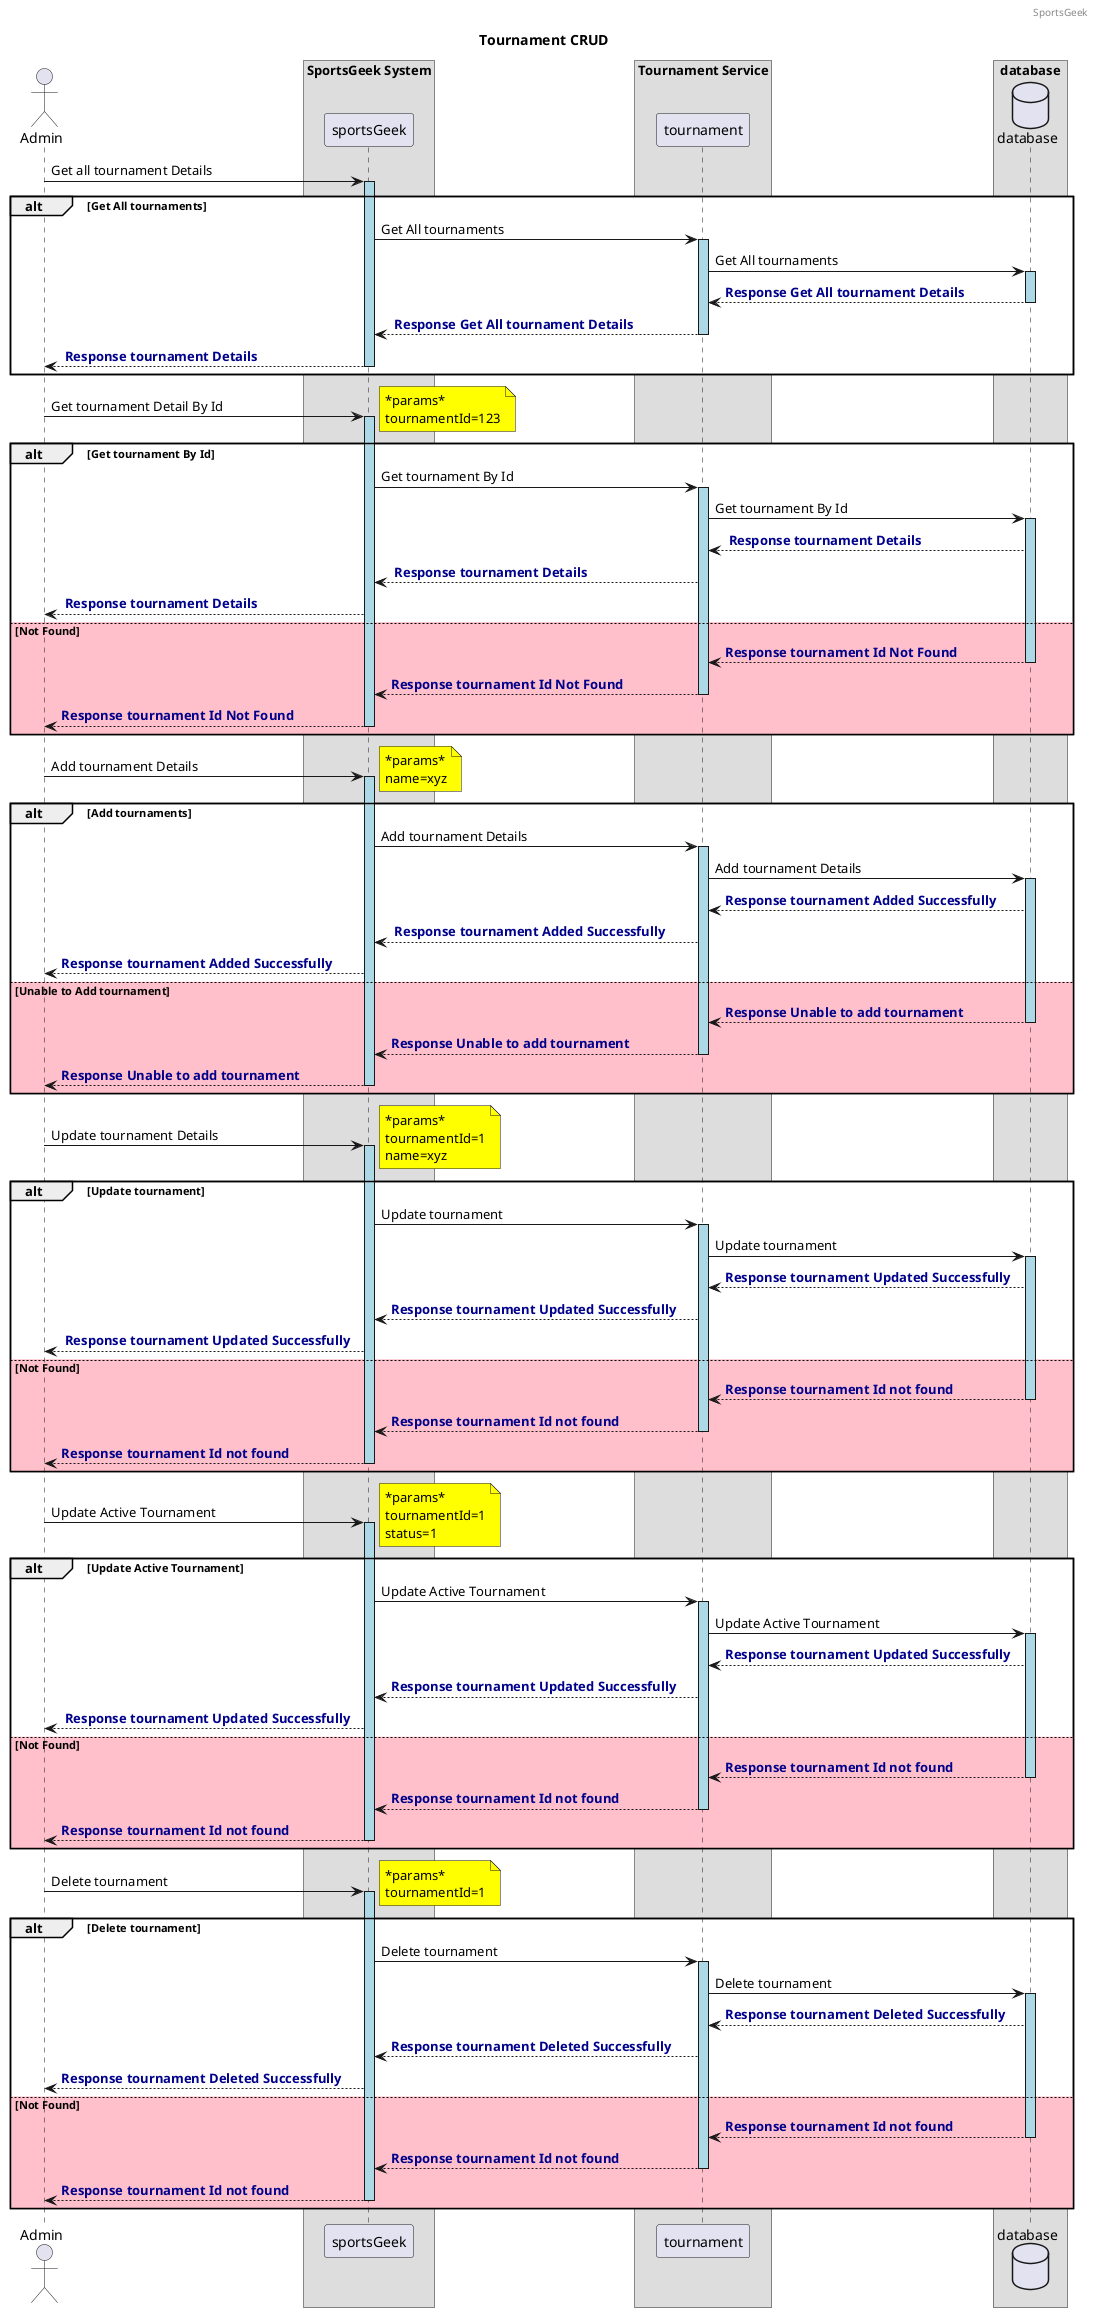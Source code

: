 @startuml
header SportsGeek
title Tournament CRUD
skinparam ParticipantPadding 10
skinparam BoxPadding 20
actor Admin
box "SportsGeek System"
 participant sportsGeek
end box
box "Tournament Service"
 participant tournament
end box
box "database"
    database database
end box

Admin -> sportsGeek: Get all tournament Details
activate "sportsGeek" #lightblue
alt #white Get All tournaments
    sportsGeek -> "tournament" : Get All tournaments
    activate tournament #lightblue
    "tournament" -> "database" : Get All tournaments
    activate "database" #lightblue
    "database" --> "tournament" : <font color=darkblue><b>Response Get All tournament Details
    deactivate "database"
    "tournament" --> "sportsGeek" : <font color=darkblue><b> Response Get All tournament Details
deactivate "tournament"
"sportsGeek" --> Admin : <font color=darkblue><b> Response tournament Details
deactivate "sportsGeek"
end alt

Admin -> "sportsGeek": Get tournament Detail By Id
activate "sportsGeek" #lightblue
alt #white Get tournament By Id
note right #yellow
        *params*
        tournamentId=123
        end note
    "sportsGeek" -> "tournament" : Get tournament By Id
    activate tournament #lightblue
    "tournament" -> "database" : Get tournament By Id
        activate "database" #lightblue
    "database" --> "tournament" : <font color=darkblue><b> Response tournament Details
"tournament" --> "sportsGeek" : <font color=darkblue><b> Response tournament Details
"sportsGeek" --> Admin : <font color=darkblue><b> Response tournament Details
else #pink Not Found
      "database" --> "tournament" : <font color=darkblue><b>Response tournament Id Not Found
deactivate "database"
"tournament" --> "sportsGeek" : <font color=darkblue><b>Response tournament Id Not Found
deactivate "tournament"
"sportsGeek" --> Admin : <font color=darkblue><b>Response tournament Id Not Found
deactivate "sportsGeek"
end alt


Admin -> "sportsGeek": Add tournament Details
activate "sportsGeek" #lightblue
note right #yellow
        *params*
        name=xyz
        end note
alt #white Add tournaments
    "sportsGeek" -> "tournament" : Add tournament Details
    activate tournament #lightblue
    tournament -> "database" : Add tournament Details
    activate "database" #lightblue
    "database" --> "tournament" : <font color=darkblue><b>Response tournament Added Successfully
"tournament" --> "sportsGeek" : <font color=darkblue><b> Response tournament Added Successfully
"sportsGeek" --> Admin : <font color=darkblue><b>Response tournament Added Successfully
else #pink Unable to Add tournament
"database" --> "tournament" : <font color=darkblue><b>Response Unable to add tournament
deactivate "database"
"tournament" --> "sportsGeek" : <font color=darkblue><b>Response Unable to add tournament
deactivate "tournament"
"sportsGeek" --> Admin : <font color=darkblue><b>Response Unable to add tournament
deactivate "sportsGeek"
end alt

Admin -> "sportsGeek": Update tournament Details
activate "sportsGeek" #lightblue
note right #yellow
        *params*
        tournamentId=1
        name=xyz
        end note
alt #white Update tournament
    "sportsGeek" -> "tournament" : Update tournament
    activate tournament #lightblue
    tournament -> "database" : Update tournament
    activate "database" #lightblue
    "database" --> "tournament" : <font color=darkblue><b>Response tournament Updated Successfully
"tournament" --> "sportsGeek" : <font color=darkblue><b>Response tournament Updated Successfully
"sportsGeek" --> Admin : <font color=darkblue><b> Response tournament Updated Successfully
else #pink Not Found
"database" --> "tournament" : <font color=darkblue><b>Response tournament Id not found
deactivate "database"
"tournament" --> "sportsGeek" : <font color=darkblue><b>Response tournament Id not found
deactivate "tournament"
"sportsGeek" --> Admin : <font color=darkblue><b>Response tournament Id not found
deactivate "sportsGeek"
end alt

Admin -> "sportsGeek": Update Active Tournament
activate "sportsGeek" #lightblue
note right #yellow
        *params*
        tournamentId=1
        status=1
        end note
alt #white Update Active Tournament
    "sportsGeek" -> "tournament" : Update Active Tournament
    activate tournament #lightblue
    tournament -> "database" : Update Active Tournament
    activate "database" #lightblue
    "database" --> "tournament" : <font color=darkblue><b>Response tournament Updated Successfully
"tournament" --> "sportsGeek" : <font color=darkblue><b>Response tournament Updated Successfully
"sportsGeek" --> Admin : <font color=darkblue><b> Response tournament Updated Successfully
else #pink Not Found
"database" --> "tournament" : <font color=darkblue><b>Response tournament Id not found
deactivate "database"
"tournament" --> "sportsGeek" : <font color=darkblue><b>Response tournament Id not found
deactivate "tournament"
"sportsGeek" --> Admin : <font color=darkblue><b>Response tournament Id not found
deactivate "sportsGeek"
end alt


Admin -> "sportsGeek": Delete tournament
activate "sportsGeek" #lightblue
note right #yellow
        *params*
        tournamentId=1
        end note
alt #white Delete tournament
    "sportsGeek" -> "tournament" : Delete tournament
    activate tournament #lightblue
    tournament -> "database" : Delete tournament
    activate "database" #lightblue
    "database" --> "tournament" : <font color=darkblue><b>Response tournament Deleted Successfully
"tournament" --> "sportsGeek" : <font color=darkblue><b>Response tournament Deleted Successfully
"sportsGeek" --> Admin : <font color=darkblue><b>Response tournament Deleted Successfully
else #pink Not Found
"database" --> "tournament" : <font color=darkblue><b>Response tournament Id not found
deactivate "database"
"tournament" --> "sportsGeek" : <font color=darkblue><b>Response tournament Id not found
deactivate "tournament"
"sportsGeek" --> Admin : <font color=darkblue><b>Response tournament Id not found
deactivate "sportsGeek"
end alt
@enduml